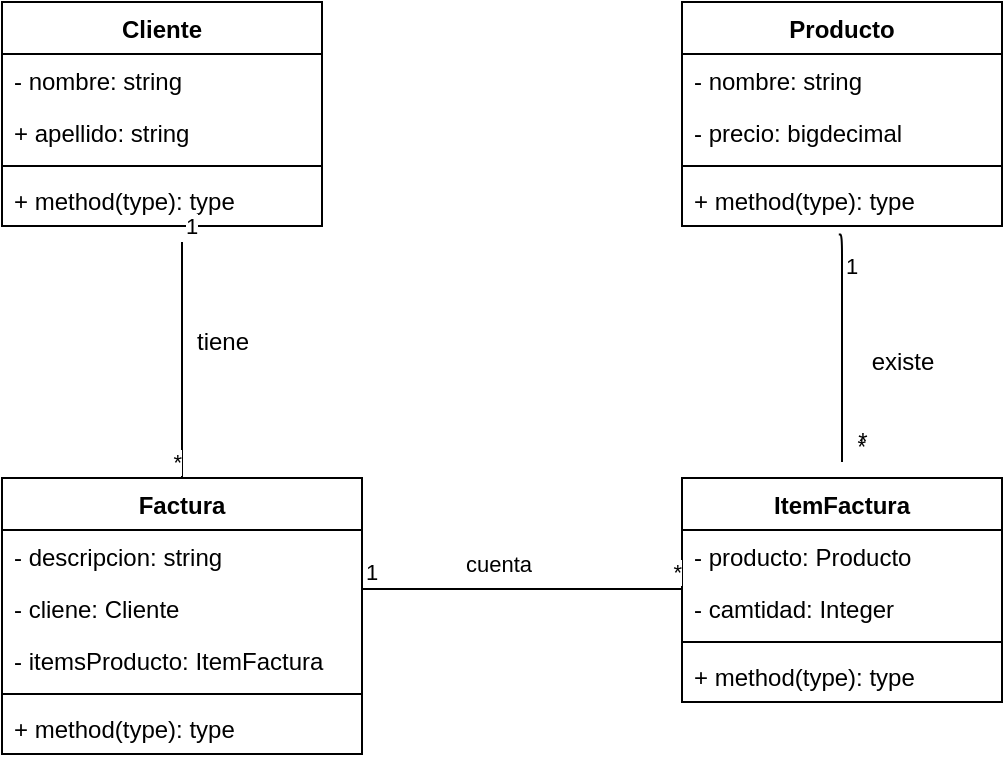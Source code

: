 <mxfile version="14.6.13" type="device"><diagram id="C5RBs43oDa-KdzZeNtuy" name="Page-1"><mxGraphModel dx="1024" dy="592" grid="1" gridSize="10" guides="1" tooltips="1" connect="1" arrows="1" fold="1" page="1" pageScale="1" pageWidth="827" pageHeight="1169" math="0" shadow="0"><root><mxCell id="WIyWlLk6GJQsqaUBKTNV-0"/><mxCell id="WIyWlLk6GJQsqaUBKTNV-1" parent="WIyWlLk6GJQsqaUBKTNV-0"/><mxCell id="567RGU0Vmle8ozIyEQlo-16" value="Producto" style="swimlane;fontStyle=1;align=center;verticalAlign=top;childLayout=stackLayout;horizontal=1;startSize=26;horizontalStack=0;resizeParent=1;resizeParentMax=0;resizeLast=0;collapsible=1;marginBottom=0;" vertex="1" parent="WIyWlLk6GJQsqaUBKTNV-1"><mxGeometry x="540" y="140" width="160" height="112" as="geometry"/></mxCell><mxCell id="567RGU0Vmle8ozIyEQlo-5" value="- nombre: string" style="text;strokeColor=none;fillColor=none;align=left;verticalAlign=top;spacingLeft=4;spacingRight=4;overflow=hidden;rotatable=0;points=[[0,0.5],[1,0.5]];portConstraint=eastwest;" vertex="1" parent="567RGU0Vmle8ozIyEQlo-16"><mxGeometry y="26" width="160" height="26" as="geometry"/></mxCell><mxCell id="567RGU0Vmle8ozIyEQlo-6" value="- precio: bigdecimal" style="text;strokeColor=none;fillColor=none;align=left;verticalAlign=top;spacingLeft=4;spacingRight=4;overflow=hidden;rotatable=0;points=[[0,0.5],[1,0.5]];portConstraint=eastwest;" vertex="1" parent="567RGU0Vmle8ozIyEQlo-16"><mxGeometry y="52" width="160" height="26" as="geometry"/></mxCell><mxCell id="567RGU0Vmle8ozIyEQlo-18" value="" style="line;strokeWidth=1;fillColor=none;align=left;verticalAlign=middle;spacingTop=-1;spacingLeft=3;spacingRight=3;rotatable=0;labelPosition=right;points=[];portConstraint=eastwest;" vertex="1" parent="567RGU0Vmle8ozIyEQlo-16"><mxGeometry y="78" width="160" height="8" as="geometry"/></mxCell><mxCell id="567RGU0Vmle8ozIyEQlo-19" value="+ method(type): type" style="text;strokeColor=none;fillColor=none;align=left;verticalAlign=top;spacingLeft=4;spacingRight=4;overflow=hidden;rotatable=0;points=[[0,0.5],[1,0.5]];portConstraint=eastwest;" vertex="1" parent="567RGU0Vmle8ozIyEQlo-16"><mxGeometry y="86" width="160" height="26" as="geometry"/></mxCell><mxCell id="567RGU0Vmle8ozIyEQlo-21" value="Factura" style="swimlane;fontStyle=1;align=center;verticalAlign=top;childLayout=stackLayout;horizontal=1;startSize=26;horizontalStack=0;resizeParent=1;resizeParentMax=0;resizeLast=0;collapsible=1;marginBottom=0;" vertex="1" parent="WIyWlLk6GJQsqaUBKTNV-1"><mxGeometry x="200" y="378" width="180" height="138" as="geometry"/></mxCell><mxCell id="567RGU0Vmle8ozIyEQlo-35" value="- descripcion: string" style="text;strokeColor=none;fillColor=none;align=left;verticalAlign=top;spacingLeft=4;spacingRight=4;overflow=hidden;rotatable=0;points=[[0,0.5],[1,0.5]];portConstraint=eastwest;" vertex="1" parent="567RGU0Vmle8ozIyEQlo-21"><mxGeometry y="26" width="180" height="26" as="geometry"/></mxCell><mxCell id="567RGU0Vmle8ozIyEQlo-37" value="- cliene: Cliente" style="text;strokeColor=none;fillColor=none;align=left;verticalAlign=top;spacingLeft=4;spacingRight=4;overflow=hidden;rotatable=0;points=[[0,0.5],[1,0.5]];portConstraint=eastwest;" vertex="1" parent="567RGU0Vmle8ozIyEQlo-21"><mxGeometry y="52" width="180" height="26" as="geometry"/></mxCell><mxCell id="567RGU0Vmle8ozIyEQlo-36" value="- itemsProducto: ItemFactura" style="text;strokeColor=none;fillColor=none;align=left;verticalAlign=top;spacingLeft=4;spacingRight=4;overflow=hidden;rotatable=0;points=[[0,0.5],[1,0.5]];portConstraint=eastwest;" vertex="1" parent="567RGU0Vmle8ozIyEQlo-21"><mxGeometry y="78" width="180" height="26" as="geometry"/></mxCell><mxCell id="567RGU0Vmle8ozIyEQlo-23" value="" style="line;strokeWidth=1;fillColor=none;align=left;verticalAlign=middle;spacingTop=-1;spacingLeft=3;spacingRight=3;rotatable=0;labelPosition=right;points=[];portConstraint=eastwest;" vertex="1" parent="567RGU0Vmle8ozIyEQlo-21"><mxGeometry y="104" width="180" height="8" as="geometry"/></mxCell><mxCell id="567RGU0Vmle8ozIyEQlo-24" value="+ method(type): type" style="text;strokeColor=none;fillColor=none;align=left;verticalAlign=top;spacingLeft=4;spacingRight=4;overflow=hidden;rotatable=0;points=[[0,0.5],[1,0.5]];portConstraint=eastwest;" vertex="1" parent="567RGU0Vmle8ozIyEQlo-21"><mxGeometry y="112" width="180" height="26" as="geometry"/></mxCell><mxCell id="567RGU0Vmle8ozIyEQlo-25" value="ItemFactura" style="swimlane;fontStyle=1;align=center;verticalAlign=top;childLayout=stackLayout;horizontal=1;startSize=26;horizontalStack=0;resizeParent=1;resizeParentMax=0;resizeLast=0;collapsible=1;marginBottom=0;" vertex="1" parent="WIyWlLk6GJQsqaUBKTNV-1"><mxGeometry x="540" y="378" width="160" height="112" as="geometry"/></mxCell><mxCell id="567RGU0Vmle8ozIyEQlo-39" value="- producto: Producto" style="text;strokeColor=none;fillColor=none;align=left;verticalAlign=top;spacingLeft=4;spacingRight=4;overflow=hidden;rotatable=0;points=[[0,0.5],[1,0.5]];portConstraint=eastwest;" vertex="1" parent="567RGU0Vmle8ozIyEQlo-25"><mxGeometry y="26" width="160" height="26" as="geometry"/></mxCell><mxCell id="567RGU0Vmle8ozIyEQlo-38" value="- camtidad: Integer" style="text;strokeColor=none;fillColor=none;align=left;verticalAlign=top;spacingLeft=4;spacingRight=4;overflow=hidden;rotatable=0;points=[[0,0.5],[1,0.5]];portConstraint=eastwest;" vertex="1" parent="567RGU0Vmle8ozIyEQlo-25"><mxGeometry y="52" width="160" height="26" as="geometry"/></mxCell><mxCell id="567RGU0Vmle8ozIyEQlo-27" value="" style="line;strokeWidth=1;fillColor=none;align=left;verticalAlign=middle;spacingTop=-1;spacingLeft=3;spacingRight=3;rotatable=0;labelPosition=right;points=[];portConstraint=eastwest;" vertex="1" parent="567RGU0Vmle8ozIyEQlo-25"><mxGeometry y="78" width="160" height="8" as="geometry"/></mxCell><mxCell id="567RGU0Vmle8ozIyEQlo-28" value="+ method(type): type" style="text;strokeColor=none;fillColor=none;align=left;verticalAlign=top;spacingLeft=4;spacingRight=4;overflow=hidden;rotatable=0;points=[[0,0.5],[1,0.5]];portConstraint=eastwest;" vertex="1" parent="567RGU0Vmle8ozIyEQlo-25"><mxGeometry y="86" width="160" height="26" as="geometry"/></mxCell><mxCell id="567RGU0Vmle8ozIyEQlo-29" value="Cliente" style="swimlane;fontStyle=1;align=center;verticalAlign=top;childLayout=stackLayout;horizontal=1;startSize=26;horizontalStack=0;resizeParent=1;resizeParentMax=0;resizeLast=0;collapsible=1;marginBottom=0;" vertex="1" parent="WIyWlLk6GJQsqaUBKTNV-1"><mxGeometry x="200" y="140" width="160" height="112" as="geometry"/></mxCell><mxCell id="567RGU0Vmle8ozIyEQlo-34" value="- nombre: string" style="text;strokeColor=none;fillColor=none;align=left;verticalAlign=top;spacingLeft=4;spacingRight=4;overflow=hidden;rotatable=0;points=[[0,0.5],[1,0.5]];portConstraint=eastwest;" vertex="1" parent="567RGU0Vmle8ozIyEQlo-29"><mxGeometry y="26" width="160" height="26" as="geometry"/></mxCell><mxCell id="567RGU0Vmle8ozIyEQlo-14" value="+ apellido: string" style="text;strokeColor=none;fillColor=none;align=left;verticalAlign=top;spacingLeft=4;spacingRight=4;overflow=hidden;rotatable=0;points=[[0,0.5],[1,0.5]];portConstraint=eastwest;" vertex="1" parent="567RGU0Vmle8ozIyEQlo-29"><mxGeometry y="52" width="160" height="26" as="geometry"/></mxCell><mxCell id="567RGU0Vmle8ozIyEQlo-31" value="" style="line;strokeWidth=1;fillColor=none;align=left;verticalAlign=middle;spacingTop=-1;spacingLeft=3;spacingRight=3;rotatable=0;labelPosition=right;points=[];portConstraint=eastwest;" vertex="1" parent="567RGU0Vmle8ozIyEQlo-29"><mxGeometry y="78" width="160" height="8" as="geometry"/></mxCell><mxCell id="567RGU0Vmle8ozIyEQlo-32" value="+ method(type): type" style="text;strokeColor=none;fillColor=none;align=left;verticalAlign=top;spacingLeft=4;spacingRight=4;overflow=hidden;rotatable=0;points=[[0,0.5],[1,0.5]];portConstraint=eastwest;" vertex="1" parent="567RGU0Vmle8ozIyEQlo-29"><mxGeometry y="86" width="160" height="26" as="geometry"/></mxCell><mxCell id="567RGU0Vmle8ozIyEQlo-40" value="" style="endArrow=none;html=1;edgeStyle=orthogonalEdgeStyle;exitX=0.49;exitY=1.162;exitDx=0;exitDy=0;exitPerimeter=0;" edge="1" parent="WIyWlLk6GJQsqaUBKTNV-1" source="567RGU0Vmle8ozIyEQlo-19"><mxGeometry relative="1" as="geometry"><mxPoint x="330" y="410" as="sourcePoint"/><mxPoint x="620" y="370" as="targetPoint"/><Array as="points"><mxPoint x="620" y="256"/></Array></mxGeometry></mxCell><mxCell id="567RGU0Vmle8ozIyEQlo-41" value="1" style="edgeLabel;resizable=0;html=1;align=left;verticalAlign=bottom;" connectable="0" vertex="1" parent="567RGU0Vmle8ozIyEQlo-40"><mxGeometry x="-1" relative="1" as="geometry"><mxPoint x="2" y="24" as="offset"/></mxGeometry></mxCell><mxCell id="567RGU0Vmle8ozIyEQlo-42" value="*" style="edgeLabel;resizable=0;html=1;align=right;verticalAlign=bottom;" connectable="0" vertex="1" parent="567RGU0Vmle8ozIyEQlo-40"><mxGeometry x="1" relative="1" as="geometry"><mxPoint x="12" as="offset"/></mxGeometry></mxCell><mxCell id="567RGU0Vmle8ozIyEQlo-43" value="*" style="text;html=1;align=center;verticalAlign=middle;resizable=0;points=[];autosize=1;strokeColor=none;" vertex="1" parent="WIyWlLk6GJQsqaUBKTNV-1"><mxGeometry x="620" y="350" width="20" height="20" as="geometry"/></mxCell><mxCell id="567RGU0Vmle8ozIyEQlo-45" value="" style="endArrow=none;html=1;edgeStyle=orthogonalEdgeStyle;strokeColor=#000000;" edge="1" parent="WIyWlLk6GJQsqaUBKTNV-1"><mxGeometry relative="1" as="geometry"><mxPoint x="380" y="433.5" as="sourcePoint"/><mxPoint x="540" y="433.5" as="targetPoint"/></mxGeometry></mxCell><mxCell id="567RGU0Vmle8ozIyEQlo-46" value="1" style="edgeLabel;resizable=0;html=1;align=left;verticalAlign=bottom;" connectable="0" vertex="1" parent="567RGU0Vmle8ozIyEQlo-45"><mxGeometry x="-1" relative="1" as="geometry"/></mxCell><mxCell id="567RGU0Vmle8ozIyEQlo-47" value="*" style="edgeLabel;resizable=0;html=1;align=right;verticalAlign=bottom;" connectable="0" vertex="1" parent="567RGU0Vmle8ozIyEQlo-45"><mxGeometry x="1" relative="1" as="geometry"/></mxCell><mxCell id="567RGU0Vmle8ozIyEQlo-53" value="cuenta" style="edgeLabel;html=1;align=center;verticalAlign=middle;resizable=0;points=[];" vertex="1" connectable="0" parent="567RGU0Vmle8ozIyEQlo-45"><mxGeometry x="-0.155" y="-3" relative="1" as="geometry"><mxPoint y="-16" as="offset"/></mxGeometry></mxCell><mxCell id="567RGU0Vmle8ozIyEQlo-48" value="" style="endArrow=none;html=1;edgeStyle=orthogonalEdgeStyle;strokeColor=#000000;entryX=0.5;entryY=0;entryDx=0;entryDy=0;" edge="1" parent="WIyWlLk6GJQsqaUBKTNV-1" target="567RGU0Vmle8ozIyEQlo-21"><mxGeometry relative="1" as="geometry"><mxPoint x="290" y="260" as="sourcePoint"/><mxPoint x="320" y="320" as="targetPoint"/><Array as="points"><mxPoint x="290" y="260"/></Array></mxGeometry></mxCell><mxCell id="567RGU0Vmle8ozIyEQlo-49" value="1" style="edgeLabel;resizable=0;html=1;align=left;verticalAlign=bottom;" connectable="0" vertex="1" parent="567RGU0Vmle8ozIyEQlo-48"><mxGeometry x="-1" relative="1" as="geometry"/></mxCell><mxCell id="567RGU0Vmle8ozIyEQlo-50" value="*" style="edgeLabel;resizable=0;html=1;align=right;verticalAlign=bottom;" connectable="0" vertex="1" parent="567RGU0Vmle8ozIyEQlo-48"><mxGeometry x="1" relative="1" as="geometry"/></mxCell><mxCell id="567RGU0Vmle8ozIyEQlo-51" value="tiene" style="text;html=1;align=center;verticalAlign=middle;resizable=0;points=[];autosize=1;strokeColor=none;" vertex="1" parent="WIyWlLk6GJQsqaUBKTNV-1"><mxGeometry x="290" y="300" width="40" height="20" as="geometry"/></mxCell><mxCell id="567RGU0Vmle8ozIyEQlo-52" value="existe" style="text;html=1;align=center;verticalAlign=middle;resizable=0;points=[];autosize=1;strokeColor=none;" vertex="1" parent="WIyWlLk6GJQsqaUBKTNV-1"><mxGeometry x="625" y="310" width="50" height="20" as="geometry"/></mxCell></root></mxGraphModel></diagram></mxfile>